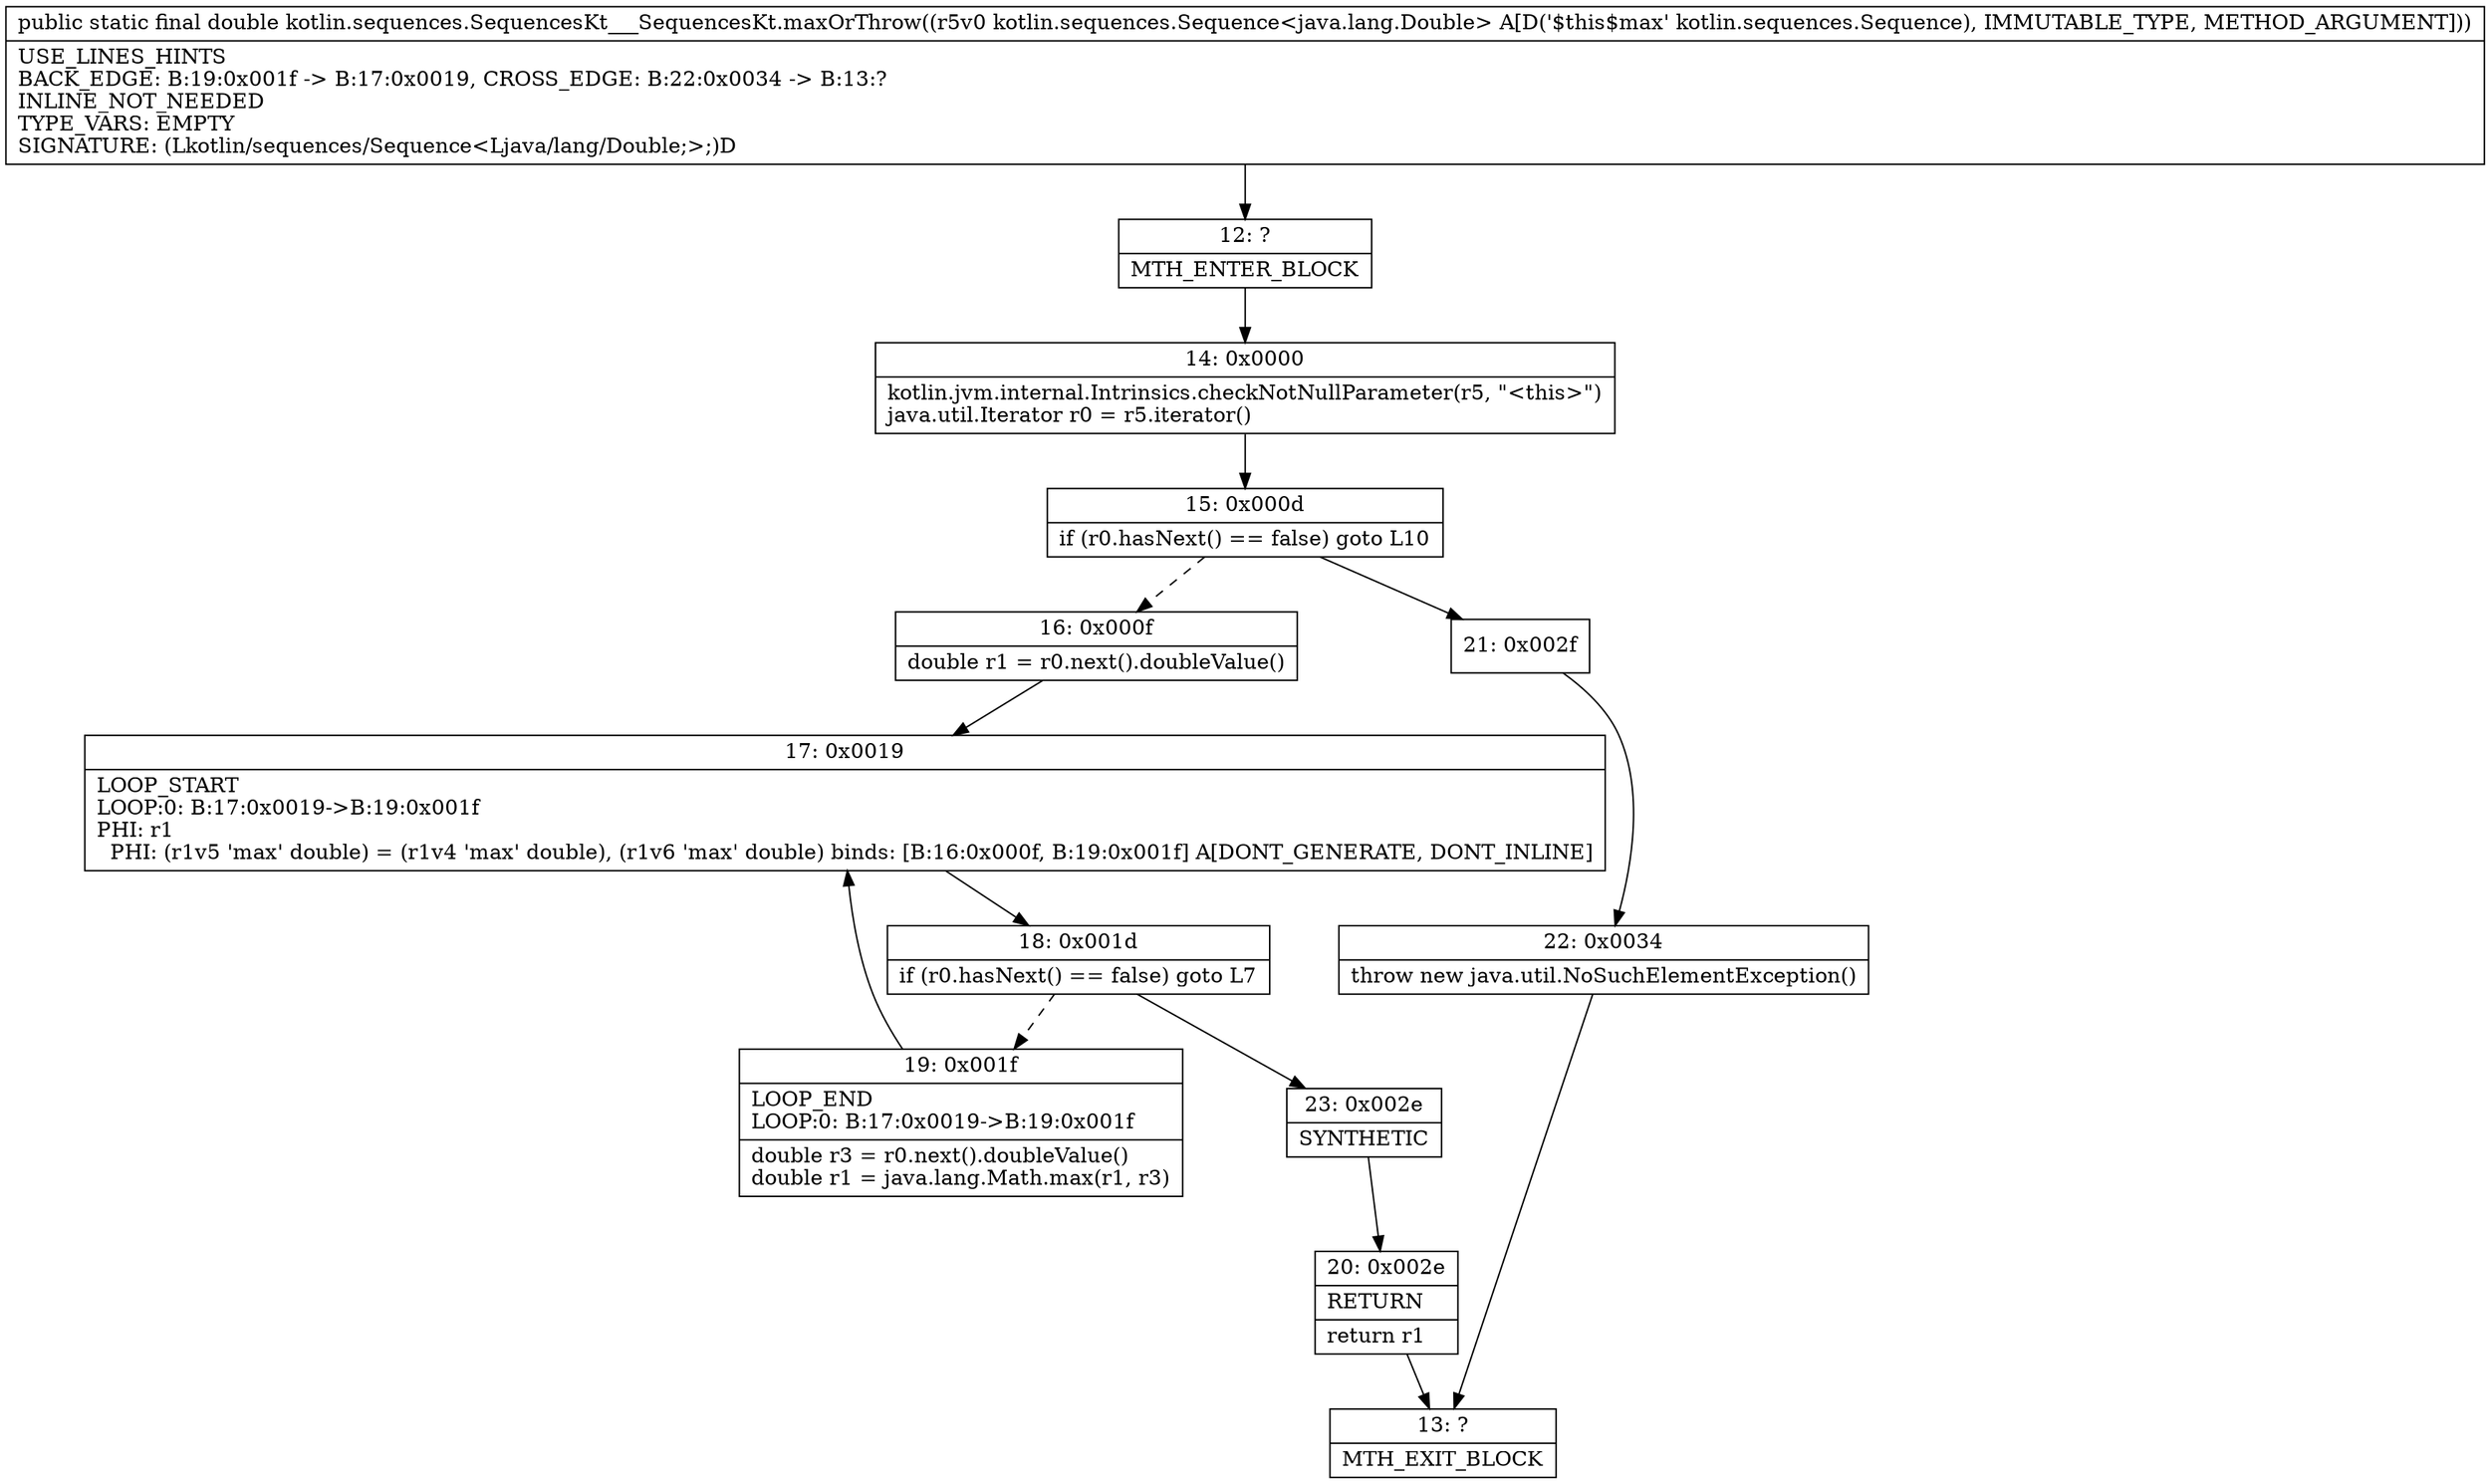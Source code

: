 digraph "CFG forkotlin.sequences.SequencesKt___SequencesKt.maxOrThrow(Lkotlin\/sequences\/Sequence;)D" {
Node_12 [shape=record,label="{12\:\ ?|MTH_ENTER_BLOCK\l}"];
Node_14 [shape=record,label="{14\:\ 0x0000|kotlin.jvm.internal.Intrinsics.checkNotNullParameter(r5, \"\<this\>\")\ljava.util.Iterator r0 = r5.iterator()\l}"];
Node_15 [shape=record,label="{15\:\ 0x000d|if (r0.hasNext() == false) goto L10\l}"];
Node_16 [shape=record,label="{16\:\ 0x000f|double r1 = r0.next().doubleValue()\l}"];
Node_17 [shape=record,label="{17\:\ 0x0019|LOOP_START\lLOOP:0: B:17:0x0019\-\>B:19:0x001f\lPHI: r1 \l  PHI: (r1v5 'max' double) = (r1v4 'max' double), (r1v6 'max' double) binds: [B:16:0x000f, B:19:0x001f] A[DONT_GENERATE, DONT_INLINE]\l}"];
Node_18 [shape=record,label="{18\:\ 0x001d|if (r0.hasNext() == false) goto L7\l}"];
Node_19 [shape=record,label="{19\:\ 0x001f|LOOP_END\lLOOP:0: B:17:0x0019\-\>B:19:0x001f\l|double r3 = r0.next().doubleValue()\ldouble r1 = java.lang.Math.max(r1, r3)\l}"];
Node_23 [shape=record,label="{23\:\ 0x002e|SYNTHETIC\l}"];
Node_20 [shape=record,label="{20\:\ 0x002e|RETURN\l|return r1\l}"];
Node_13 [shape=record,label="{13\:\ ?|MTH_EXIT_BLOCK\l}"];
Node_21 [shape=record,label="{21\:\ 0x002f}"];
Node_22 [shape=record,label="{22\:\ 0x0034|throw new java.util.NoSuchElementException()\l}"];
MethodNode[shape=record,label="{public static final double kotlin.sequences.SequencesKt___SequencesKt.maxOrThrow((r5v0 kotlin.sequences.Sequence\<java.lang.Double\> A[D('$this$max' kotlin.sequences.Sequence), IMMUTABLE_TYPE, METHOD_ARGUMENT]))  | USE_LINES_HINTS\lBACK_EDGE: B:19:0x001f \-\> B:17:0x0019, CROSS_EDGE: B:22:0x0034 \-\> B:13:?\lINLINE_NOT_NEEDED\lTYPE_VARS: EMPTY\lSIGNATURE: (Lkotlin\/sequences\/Sequence\<Ljava\/lang\/Double;\>;)D\l}"];
MethodNode -> Node_12;Node_12 -> Node_14;
Node_14 -> Node_15;
Node_15 -> Node_16[style=dashed];
Node_15 -> Node_21;
Node_16 -> Node_17;
Node_17 -> Node_18;
Node_18 -> Node_19[style=dashed];
Node_18 -> Node_23;
Node_19 -> Node_17;
Node_23 -> Node_20;
Node_20 -> Node_13;
Node_21 -> Node_22;
Node_22 -> Node_13;
}

